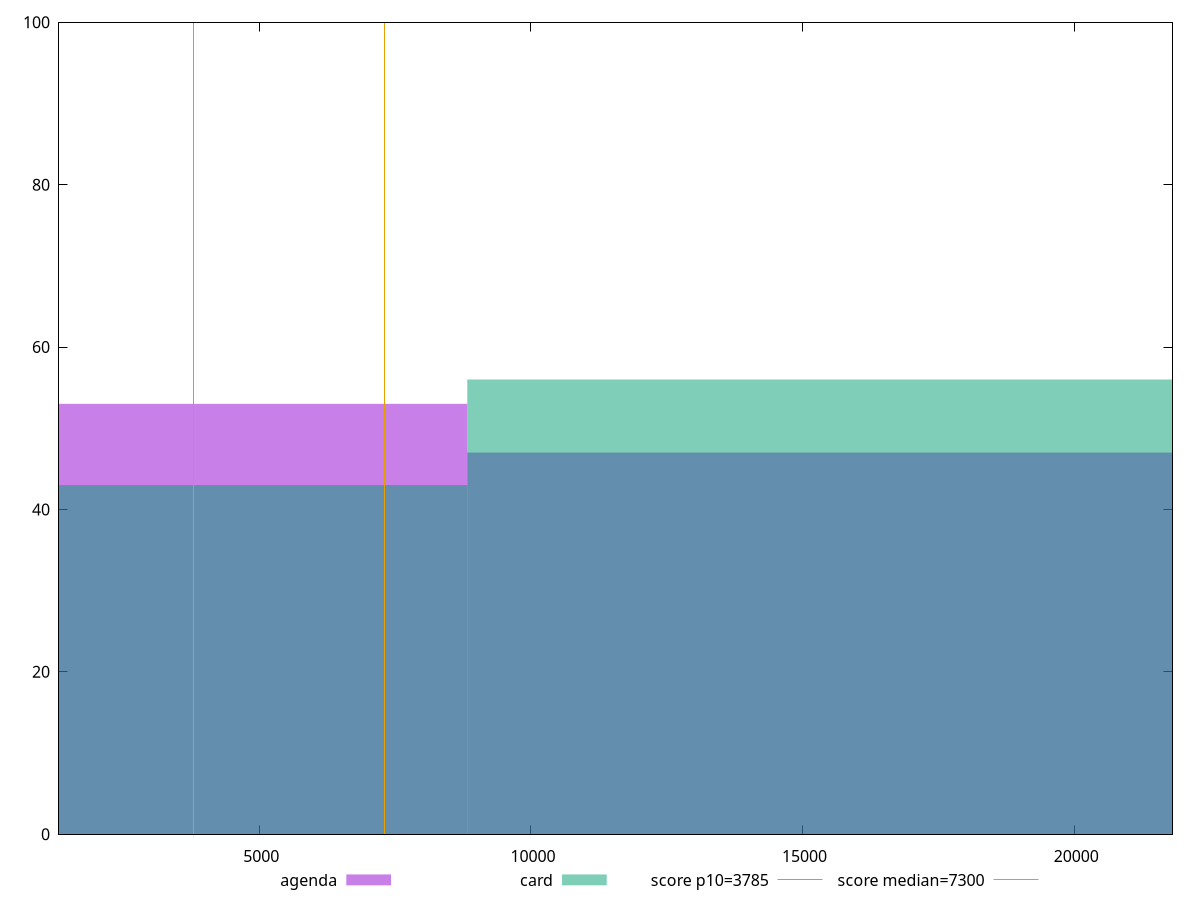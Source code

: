 reset

$agenda <<EOF
17659.041969035734 47
0 53
EOF

$card <<EOF
17659.041969035734 56
0 43
EOF

set key outside below
set boxwidth 17659.041969035734
set xrange [1315.3694999999998:21808.059500000003]
set yrange [0:100]
set trange [0:100]
set style fill transparent solid 0.5 noborder

set parametric
set terminal svg size 640, 500 enhanced background rgb 'white'
set output "reports/report_00027_2021-02-24T12-40-31.850Z/interactive/comparison/histogram/1_vs_2.svg"

plot $agenda title "agenda" with boxes, \
     $card title "card" with boxes, \
     3785,t title "score p10=3785", \
     7300,t title "score median=7300"

reset
